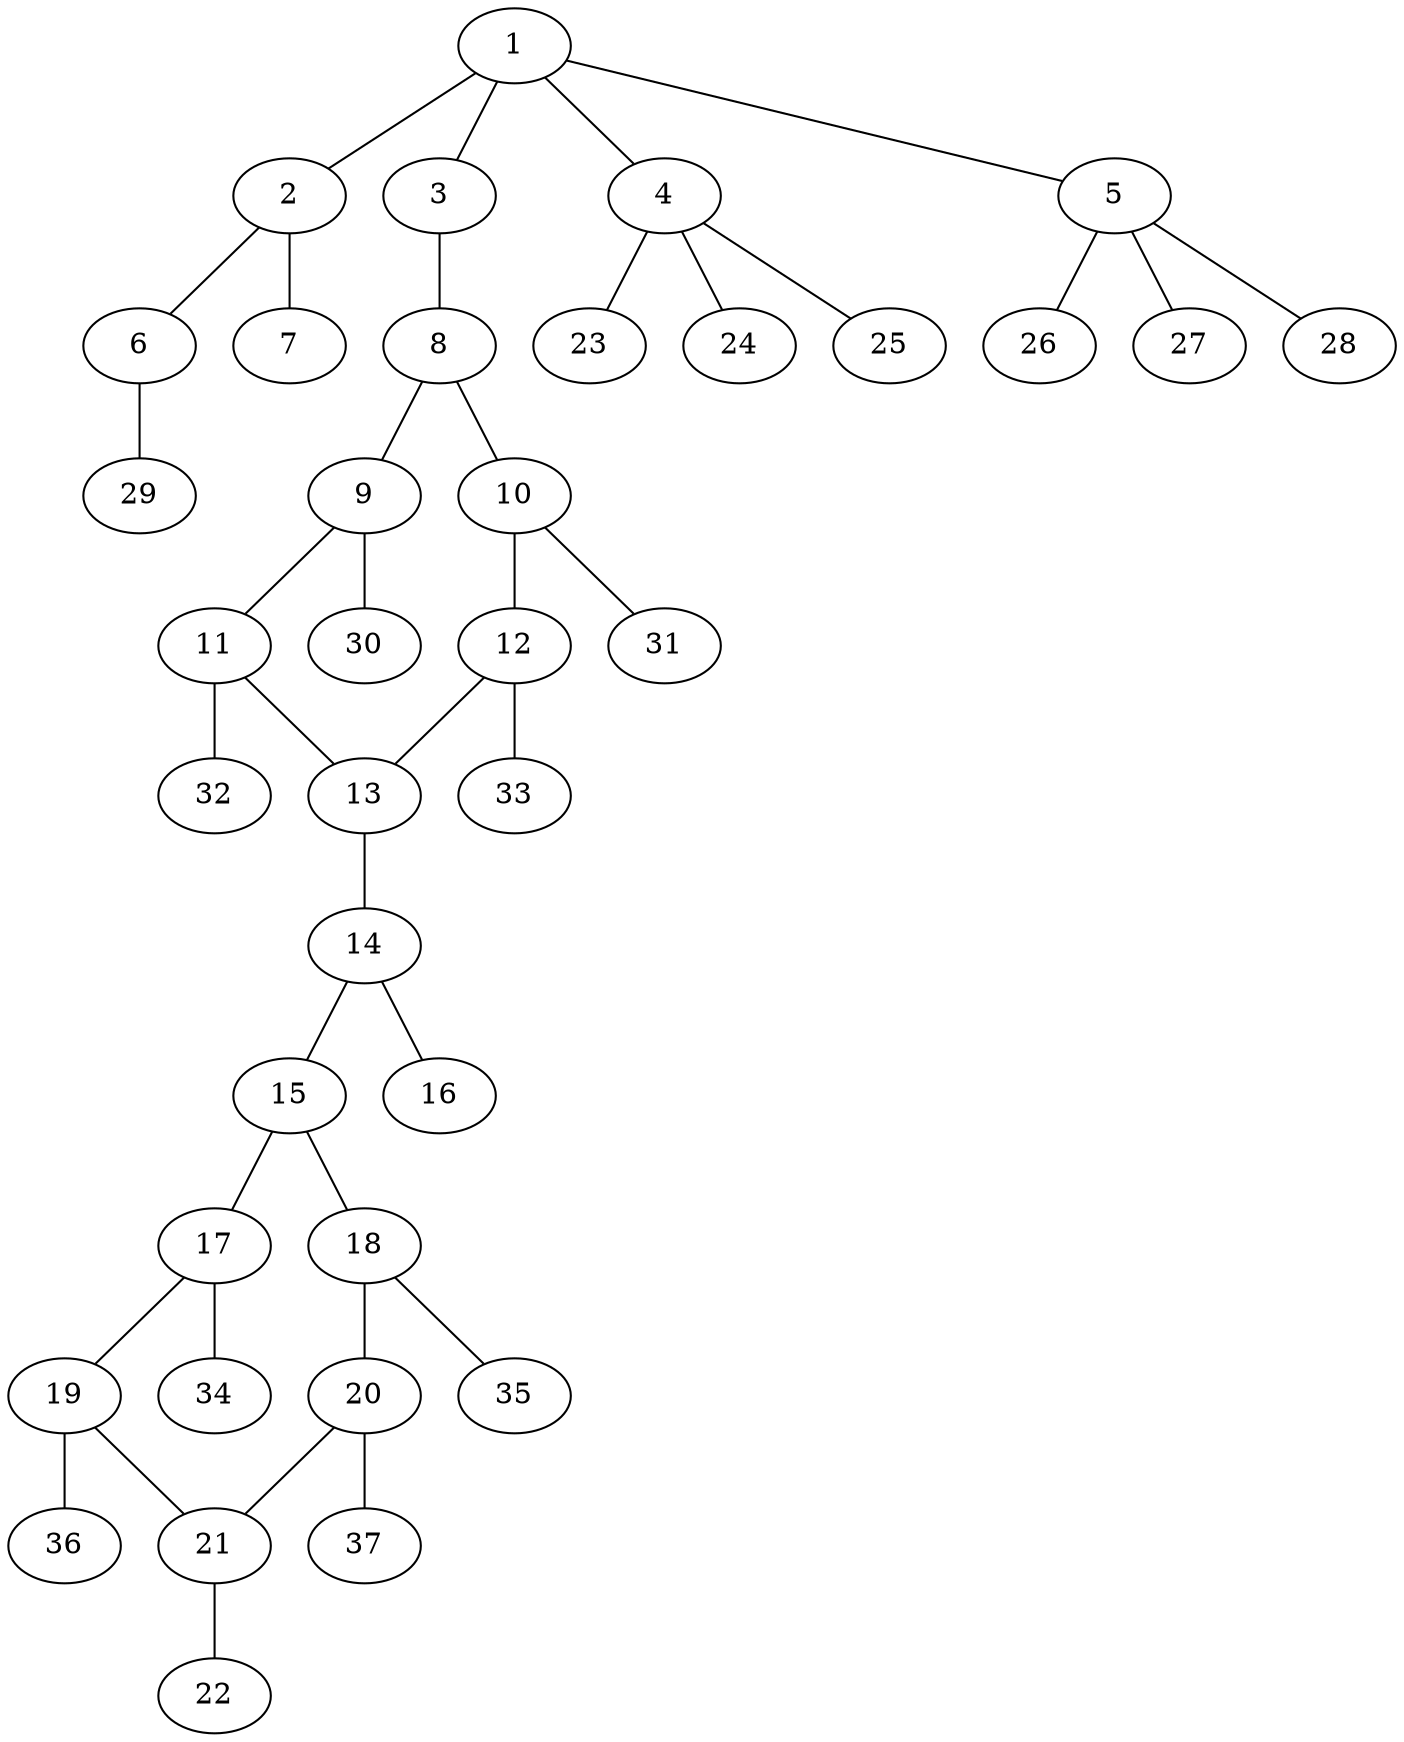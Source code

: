 graph molecule_481 {
	1	 [chem=C];
	2	 [chem=C];
	1 -- 2	 [valence=1];
	3	 [chem=O];
	1 -- 3	 [valence=1];
	4	 [chem=C];
	1 -- 4	 [valence=1];
	5	 [chem=C];
	1 -- 5	 [valence=1];
	6	 [chem=O];
	2 -- 6	 [valence=1];
	7	 [chem=O];
	2 -- 7	 [valence=2];
	8	 [chem=C];
	3 -- 8	 [valence=1];
	23	 [chem=H];
	4 -- 23	 [valence=1];
	24	 [chem=H];
	4 -- 24	 [valence=1];
	25	 [chem=H];
	4 -- 25	 [valence=1];
	26	 [chem=H];
	5 -- 26	 [valence=1];
	27	 [chem=H];
	5 -- 27	 [valence=1];
	28	 [chem=H];
	5 -- 28	 [valence=1];
	29	 [chem=H];
	6 -- 29	 [valence=1];
	9	 [chem=C];
	8 -- 9	 [valence=2];
	10	 [chem=C];
	8 -- 10	 [valence=1];
	11	 [chem=C];
	9 -- 11	 [valence=1];
	30	 [chem=H];
	9 -- 30	 [valence=1];
	12	 [chem=C];
	10 -- 12	 [valence=2];
	31	 [chem=H];
	10 -- 31	 [valence=1];
	13	 [chem=C];
	11 -- 13	 [valence=2];
	32	 [chem=H];
	11 -- 32	 [valence=1];
	12 -- 13	 [valence=1];
	33	 [chem=H];
	12 -- 33	 [valence=1];
	14	 [chem=C];
	13 -- 14	 [valence=1];
	15	 [chem=C];
	14 -- 15	 [valence=1];
	16	 [chem=O];
	14 -- 16	 [valence=2];
	17	 [chem=C];
	15 -- 17	 [valence=2];
	18	 [chem=C];
	15 -- 18	 [valence=1];
	19	 [chem=C];
	17 -- 19	 [valence=1];
	34	 [chem=H];
	17 -- 34	 [valence=1];
	20	 [chem=C];
	18 -- 20	 [valence=2];
	35	 [chem=H];
	18 -- 35	 [valence=1];
	21	 [chem=C];
	19 -- 21	 [valence=2];
	36	 [chem=H];
	19 -- 36	 [valence=1];
	20 -- 21	 [valence=1];
	37	 [chem=H];
	20 -- 37	 [valence=1];
	22	 [chem=Cl];
	21 -- 22	 [valence=1];
}
